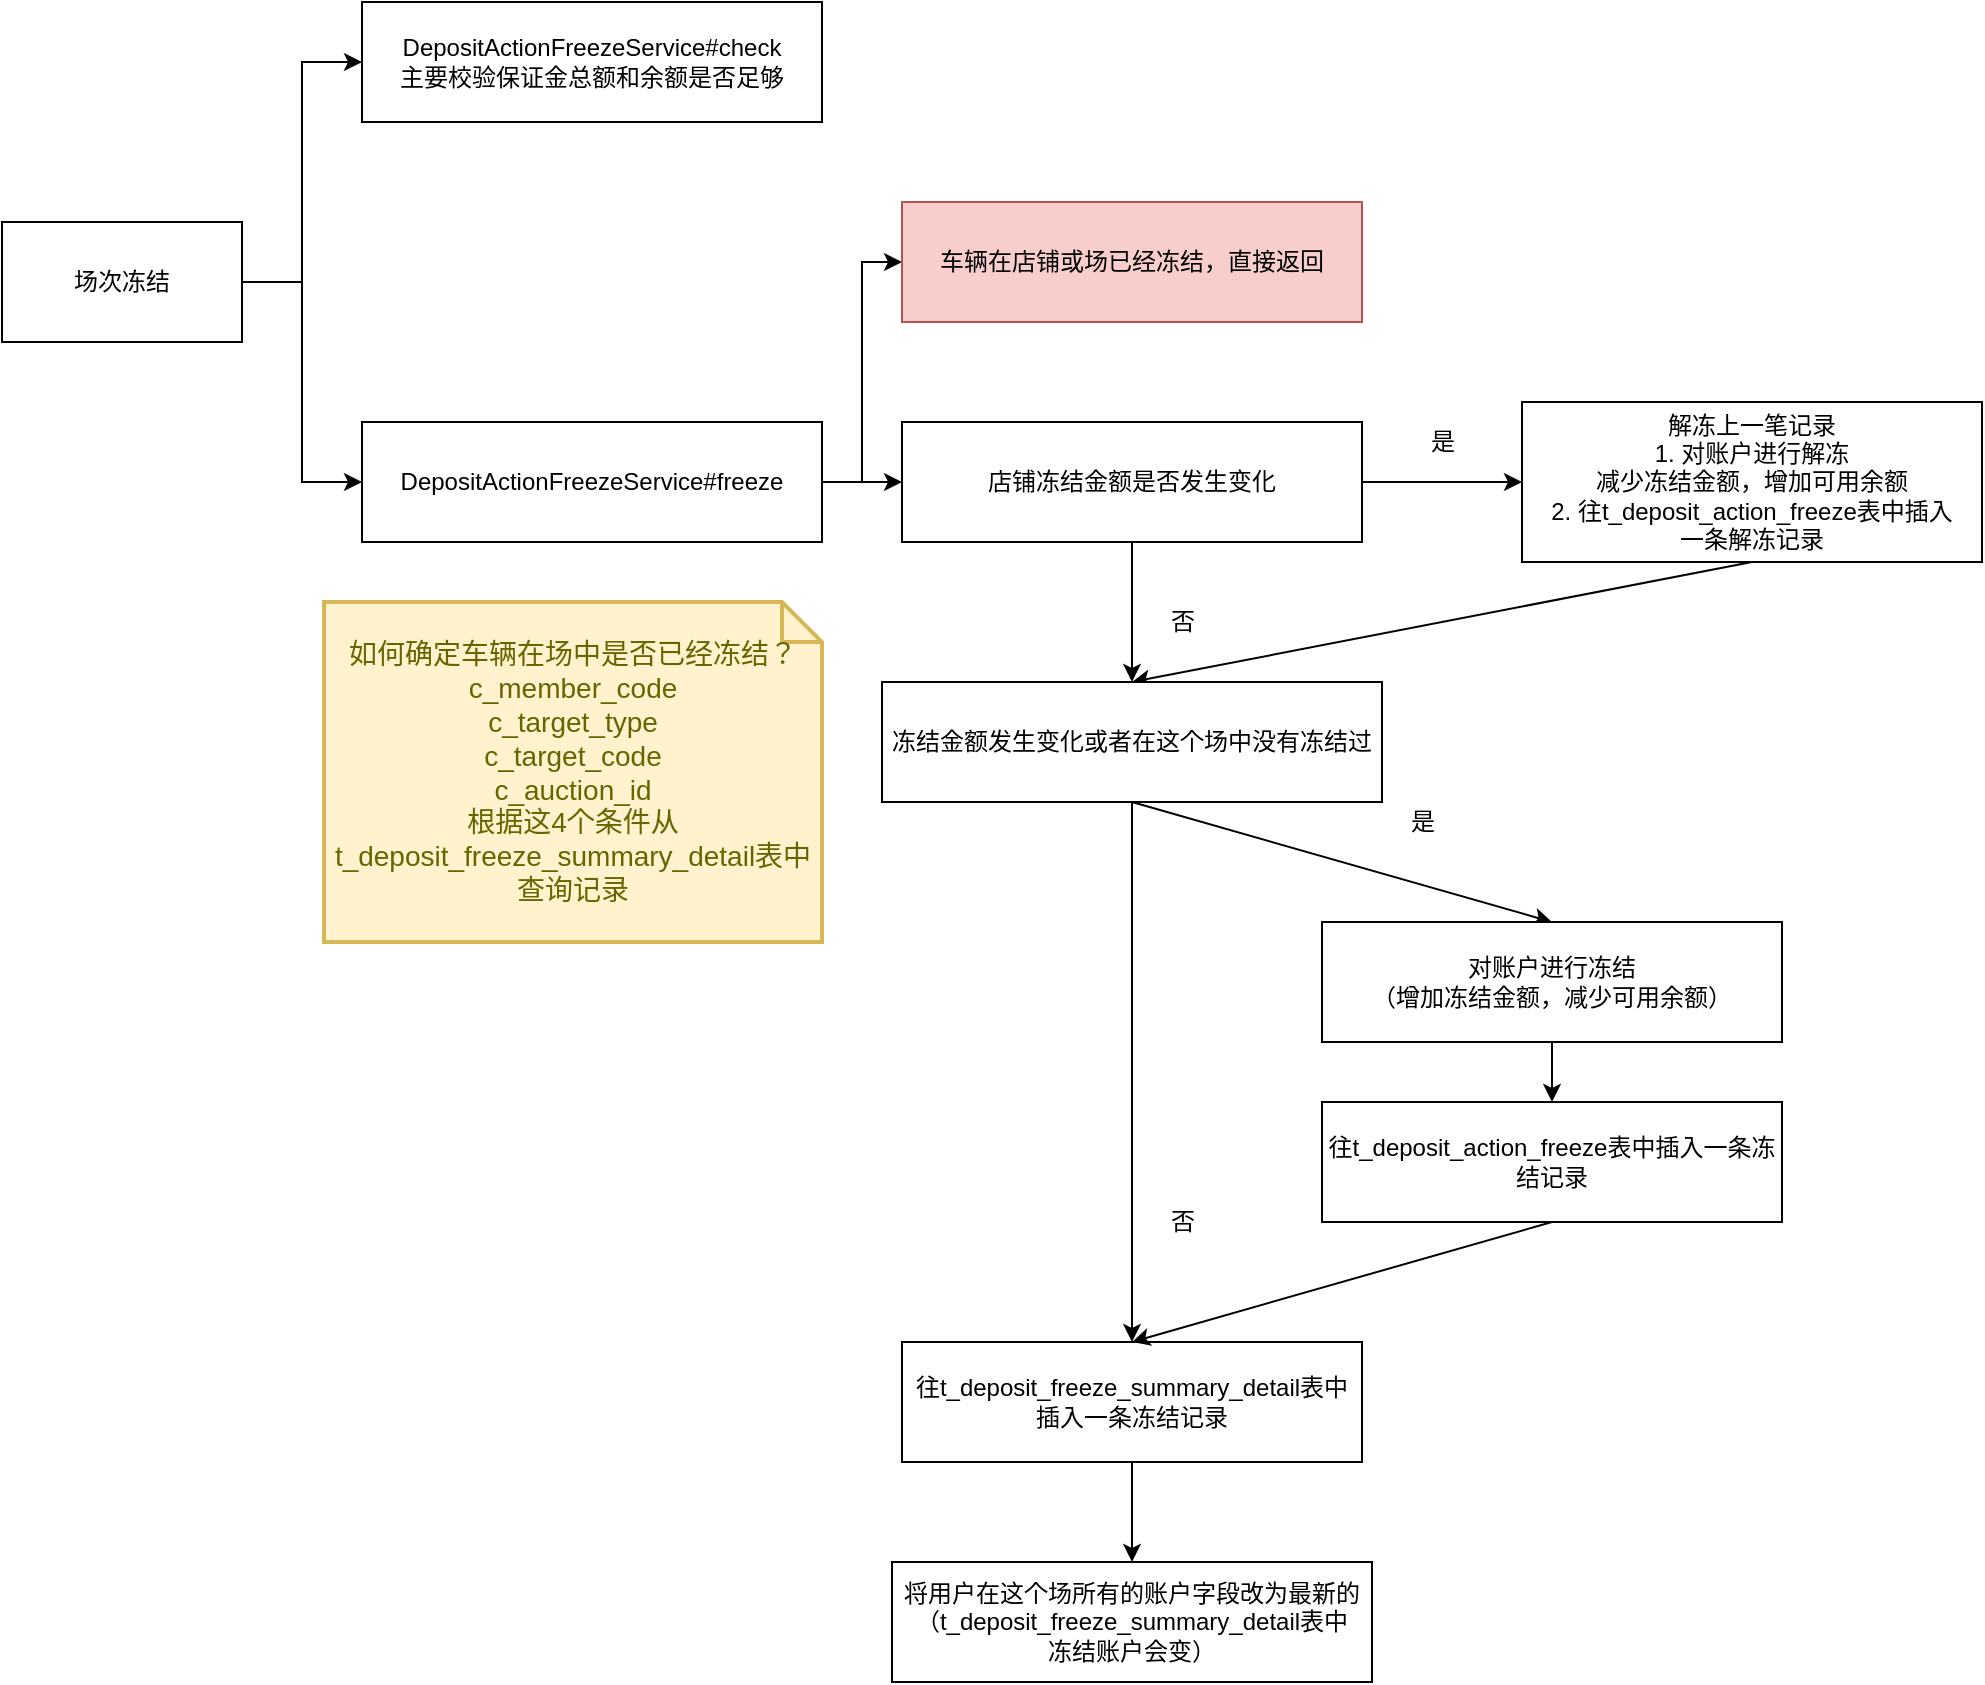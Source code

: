 <mxfile version="15.5.6" type="github">
  <diagram id="LxGNDucoQ7OBtoosY6Iz" name="Page-1">
    <mxGraphModel dx="1426" dy="771" grid="1" gridSize="10" guides="1" tooltips="1" connect="1" arrows="1" fold="1" page="1" pageScale="1" pageWidth="827" pageHeight="1169" math="0" shadow="0">
      <root>
        <mxCell id="0" />
        <mxCell id="1" parent="0" />
        <mxCell id="ewu0TTZIsPRgjjUrau2w-4" style="edgeStyle=orthogonalEdgeStyle;rounded=0;orthogonalLoop=1;jettySize=auto;html=1;exitX=1;exitY=0.5;exitDx=0;exitDy=0;entryX=0;entryY=0.5;entryDx=0;entryDy=0;" edge="1" parent="1" source="ewu0TTZIsPRgjjUrau2w-1" target="ewu0TTZIsPRgjjUrau2w-3">
          <mxGeometry relative="1" as="geometry" />
        </mxCell>
        <mxCell id="ewu0TTZIsPRgjjUrau2w-5" style="edgeStyle=orthogonalEdgeStyle;rounded=0;orthogonalLoop=1;jettySize=auto;html=1;exitX=1;exitY=0.5;exitDx=0;exitDy=0;entryX=0;entryY=0.5;entryDx=0;entryDy=0;" edge="1" parent="1" source="ewu0TTZIsPRgjjUrau2w-1" target="ewu0TTZIsPRgjjUrau2w-2">
          <mxGeometry relative="1" as="geometry" />
        </mxCell>
        <mxCell id="ewu0TTZIsPRgjjUrau2w-1" value="场次冻结" style="rounded=0;whiteSpace=wrap;html=1;" vertex="1" parent="1">
          <mxGeometry x="80" y="230" width="120" height="60" as="geometry" />
        </mxCell>
        <mxCell id="ewu0TTZIsPRgjjUrau2w-31" style="edgeStyle=orthogonalEdgeStyle;rounded=0;orthogonalLoop=1;jettySize=auto;html=1;exitX=1;exitY=0.5;exitDx=0;exitDy=0;entryX=0;entryY=0.5;entryDx=0;entryDy=0;" edge="1" parent="1" source="ewu0TTZIsPRgjjUrau2w-2" target="ewu0TTZIsPRgjjUrau2w-6">
          <mxGeometry relative="1" as="geometry" />
        </mxCell>
        <mxCell id="ewu0TTZIsPRgjjUrau2w-32" style="edgeStyle=orthogonalEdgeStyle;rounded=0;orthogonalLoop=1;jettySize=auto;html=1;exitX=1;exitY=0.5;exitDx=0;exitDy=0;entryX=0;entryY=0.5;entryDx=0;entryDy=0;" edge="1" parent="1" source="ewu0TTZIsPRgjjUrau2w-2" target="ewu0TTZIsPRgjjUrau2w-7">
          <mxGeometry relative="1" as="geometry" />
        </mxCell>
        <mxCell id="ewu0TTZIsPRgjjUrau2w-2" value="DepositActionFreezeService#freeze" style="rounded=0;whiteSpace=wrap;html=1;" vertex="1" parent="1">
          <mxGeometry x="260" y="330" width="230" height="60" as="geometry" />
        </mxCell>
        <mxCell id="ewu0TTZIsPRgjjUrau2w-3" value="DepositActionFreezeService#check&lt;br&gt;主要校验保证金总额和余额是否足够" style="rounded=0;whiteSpace=wrap;html=1;" vertex="1" parent="1">
          <mxGeometry x="260" y="120" width="230" height="60" as="geometry" />
        </mxCell>
        <mxCell id="ewu0TTZIsPRgjjUrau2w-6" value="车辆在店铺或场已经冻结，直接返回" style="rounded=0;whiteSpace=wrap;html=1;fillColor=#f8cecc;strokeColor=#b85450;" vertex="1" parent="1">
          <mxGeometry x="530" y="220" width="230" height="60" as="geometry" />
        </mxCell>
        <mxCell id="ewu0TTZIsPRgjjUrau2w-11" style="rounded=0;orthogonalLoop=1;jettySize=auto;html=1;exitX=1;exitY=0.5;exitDx=0;exitDy=0;entryX=0;entryY=0.5;entryDx=0;entryDy=0;" edge="1" parent="1" source="ewu0TTZIsPRgjjUrau2w-7" target="ewu0TTZIsPRgjjUrau2w-8">
          <mxGeometry relative="1" as="geometry" />
        </mxCell>
        <mxCell id="ewu0TTZIsPRgjjUrau2w-29" style="edgeStyle=none;rounded=0;orthogonalLoop=1;jettySize=auto;html=1;exitX=0.5;exitY=1;exitDx=0;exitDy=0;entryX=0.5;entryY=0;entryDx=0;entryDy=0;" edge="1" parent="1" source="ewu0TTZIsPRgjjUrau2w-7" target="ewu0TTZIsPRgjjUrau2w-16">
          <mxGeometry relative="1" as="geometry" />
        </mxCell>
        <mxCell id="ewu0TTZIsPRgjjUrau2w-7" value="店铺冻结金额是否发生变化" style="rounded=0;whiteSpace=wrap;html=1;" vertex="1" parent="1">
          <mxGeometry x="530" y="330" width="230" height="60" as="geometry" />
        </mxCell>
        <mxCell id="ewu0TTZIsPRgjjUrau2w-33" style="rounded=0;orthogonalLoop=1;jettySize=auto;html=1;exitX=0.5;exitY=1;exitDx=0;exitDy=0;entryX=0.5;entryY=0;entryDx=0;entryDy=0;" edge="1" parent="1" source="ewu0TTZIsPRgjjUrau2w-8" target="ewu0TTZIsPRgjjUrau2w-16">
          <mxGeometry relative="1" as="geometry" />
        </mxCell>
        <mxCell id="ewu0TTZIsPRgjjUrau2w-8" value="解冻上一笔记录&lt;br&gt;1. 对账户进行解冻&lt;br&gt;减少冻结金额，增加可用余额&lt;br&gt;2. 往t_deposit_action_freeze表中插入&lt;br&gt;一条解冻记录" style="rounded=0;whiteSpace=wrap;html=1;" vertex="1" parent="1">
          <mxGeometry x="840" y="320" width="230" height="80" as="geometry" />
        </mxCell>
        <mxCell id="ewu0TTZIsPRgjjUrau2w-13" value="如何确定车辆在场中是否已经冻结？&lt;br&gt;&lt;div&gt;c_member_code&lt;/div&gt;&lt;div&gt;c_target_type&lt;/div&gt;&lt;div&gt;c_target_code&lt;/div&gt;&lt;div&gt;c_auction_id&lt;/div&gt;根据这4个条件从t_deposit_freeze_summary_detail表中查询记录" style="shape=note;strokeWidth=2;fontSize=14;size=20;whiteSpace=wrap;html=1;fillColor=#fff2cc;strokeColor=#d6b656;fontColor=#666600;" vertex="1" parent="1">
          <mxGeometry x="241" y="420" width="249" height="170" as="geometry" />
        </mxCell>
        <mxCell id="ewu0TTZIsPRgjjUrau2w-27" style="edgeStyle=none;rounded=0;orthogonalLoop=1;jettySize=auto;html=1;exitX=0.5;exitY=1;exitDx=0;exitDy=0;" edge="1" parent="1" source="ewu0TTZIsPRgjjUrau2w-14" target="ewu0TTZIsPRgjjUrau2w-15">
          <mxGeometry relative="1" as="geometry" />
        </mxCell>
        <mxCell id="ewu0TTZIsPRgjjUrau2w-14" value="往t_deposit_freeze_summary_detail表中插入一条冻结记录" style="rounded=0;whiteSpace=wrap;html=1;" vertex="1" parent="1">
          <mxGeometry x="530" y="790" width="230" height="60" as="geometry" />
        </mxCell>
        <mxCell id="ewu0TTZIsPRgjjUrau2w-15" value="将用户在这个场所有的账户字段改为最新的&lt;br&gt;（t_deposit_freeze_summary_detail表中&lt;br&gt;冻结账户会变）" style="rounded=0;whiteSpace=wrap;html=1;" vertex="1" parent="1">
          <mxGeometry x="525" y="900" width="240" height="60" as="geometry" />
        </mxCell>
        <mxCell id="ewu0TTZIsPRgjjUrau2w-21" style="edgeStyle=none;rounded=0;orthogonalLoop=1;jettySize=auto;html=1;exitX=0.5;exitY=1;exitDx=0;exitDy=0;entryX=0.5;entryY=0;entryDx=0;entryDy=0;" edge="1" parent="1" source="ewu0TTZIsPRgjjUrau2w-16" target="ewu0TTZIsPRgjjUrau2w-14">
          <mxGeometry relative="1" as="geometry" />
        </mxCell>
        <mxCell id="ewu0TTZIsPRgjjUrau2w-22" style="edgeStyle=none;rounded=0;orthogonalLoop=1;jettySize=auto;html=1;exitX=0.5;exitY=1;exitDx=0;exitDy=0;entryX=0.5;entryY=0;entryDx=0;entryDy=0;" edge="1" parent="1" source="ewu0TTZIsPRgjjUrau2w-16" target="ewu0TTZIsPRgjjUrau2w-17">
          <mxGeometry relative="1" as="geometry" />
        </mxCell>
        <mxCell id="ewu0TTZIsPRgjjUrau2w-16" value="冻结金额发生变化或者在这个场中没有冻结过" style="rounded=0;whiteSpace=wrap;html=1;" vertex="1" parent="1">
          <mxGeometry x="520" y="460" width="250" height="60" as="geometry" />
        </mxCell>
        <mxCell id="ewu0TTZIsPRgjjUrau2w-23" style="edgeStyle=none;rounded=0;orthogonalLoop=1;jettySize=auto;html=1;exitX=0.5;exitY=1;exitDx=0;exitDy=0;entryX=0.5;entryY=0;entryDx=0;entryDy=0;" edge="1" parent="1" source="ewu0TTZIsPRgjjUrau2w-17" target="ewu0TTZIsPRgjjUrau2w-18">
          <mxGeometry relative="1" as="geometry" />
        </mxCell>
        <mxCell id="ewu0TTZIsPRgjjUrau2w-17" value="对账户进行冻结&lt;br&gt;（增加冻结金额，减少可用余额）" style="rounded=0;whiteSpace=wrap;html=1;" vertex="1" parent="1">
          <mxGeometry x="740" y="580" width="230" height="60" as="geometry" />
        </mxCell>
        <mxCell id="ewu0TTZIsPRgjjUrau2w-24" style="edgeStyle=none;rounded=0;orthogonalLoop=1;jettySize=auto;html=1;exitX=0.5;exitY=1;exitDx=0;exitDy=0;entryX=0.5;entryY=0;entryDx=0;entryDy=0;" edge="1" parent="1" source="ewu0TTZIsPRgjjUrau2w-18" target="ewu0TTZIsPRgjjUrau2w-14">
          <mxGeometry relative="1" as="geometry" />
        </mxCell>
        <mxCell id="ewu0TTZIsPRgjjUrau2w-18" value="往t_deposit_action_freeze表中插入一条冻结记录" style="rounded=0;whiteSpace=wrap;html=1;" vertex="1" parent="1">
          <mxGeometry x="740" y="670" width="230" height="60" as="geometry" />
        </mxCell>
        <mxCell id="ewu0TTZIsPRgjjUrau2w-26" value="否" style="text;html=1;align=center;verticalAlign=middle;resizable=0;points=[];autosize=1;strokeColor=none;fillColor=none;" vertex="1" parent="1">
          <mxGeometry x="655" y="720" width="30" height="20" as="geometry" />
        </mxCell>
        <mxCell id="ewu0TTZIsPRgjjUrau2w-30" value="否" style="text;html=1;align=center;verticalAlign=middle;resizable=0;points=[];autosize=1;strokeColor=none;fillColor=none;" vertex="1" parent="1">
          <mxGeometry x="655" y="420" width="30" height="20" as="geometry" />
        </mxCell>
        <mxCell id="ewu0TTZIsPRgjjUrau2w-34" value="是" style="text;html=1;align=center;verticalAlign=middle;resizable=0;points=[];autosize=1;strokeColor=none;fillColor=none;" vertex="1" parent="1">
          <mxGeometry x="785" y="330" width="30" height="20" as="geometry" />
        </mxCell>
        <mxCell id="ewu0TTZIsPRgjjUrau2w-35" value="是" style="text;html=1;align=center;verticalAlign=middle;resizable=0;points=[];autosize=1;strokeColor=none;fillColor=none;" vertex="1" parent="1">
          <mxGeometry x="775" y="520" width="30" height="20" as="geometry" />
        </mxCell>
      </root>
    </mxGraphModel>
  </diagram>
</mxfile>

